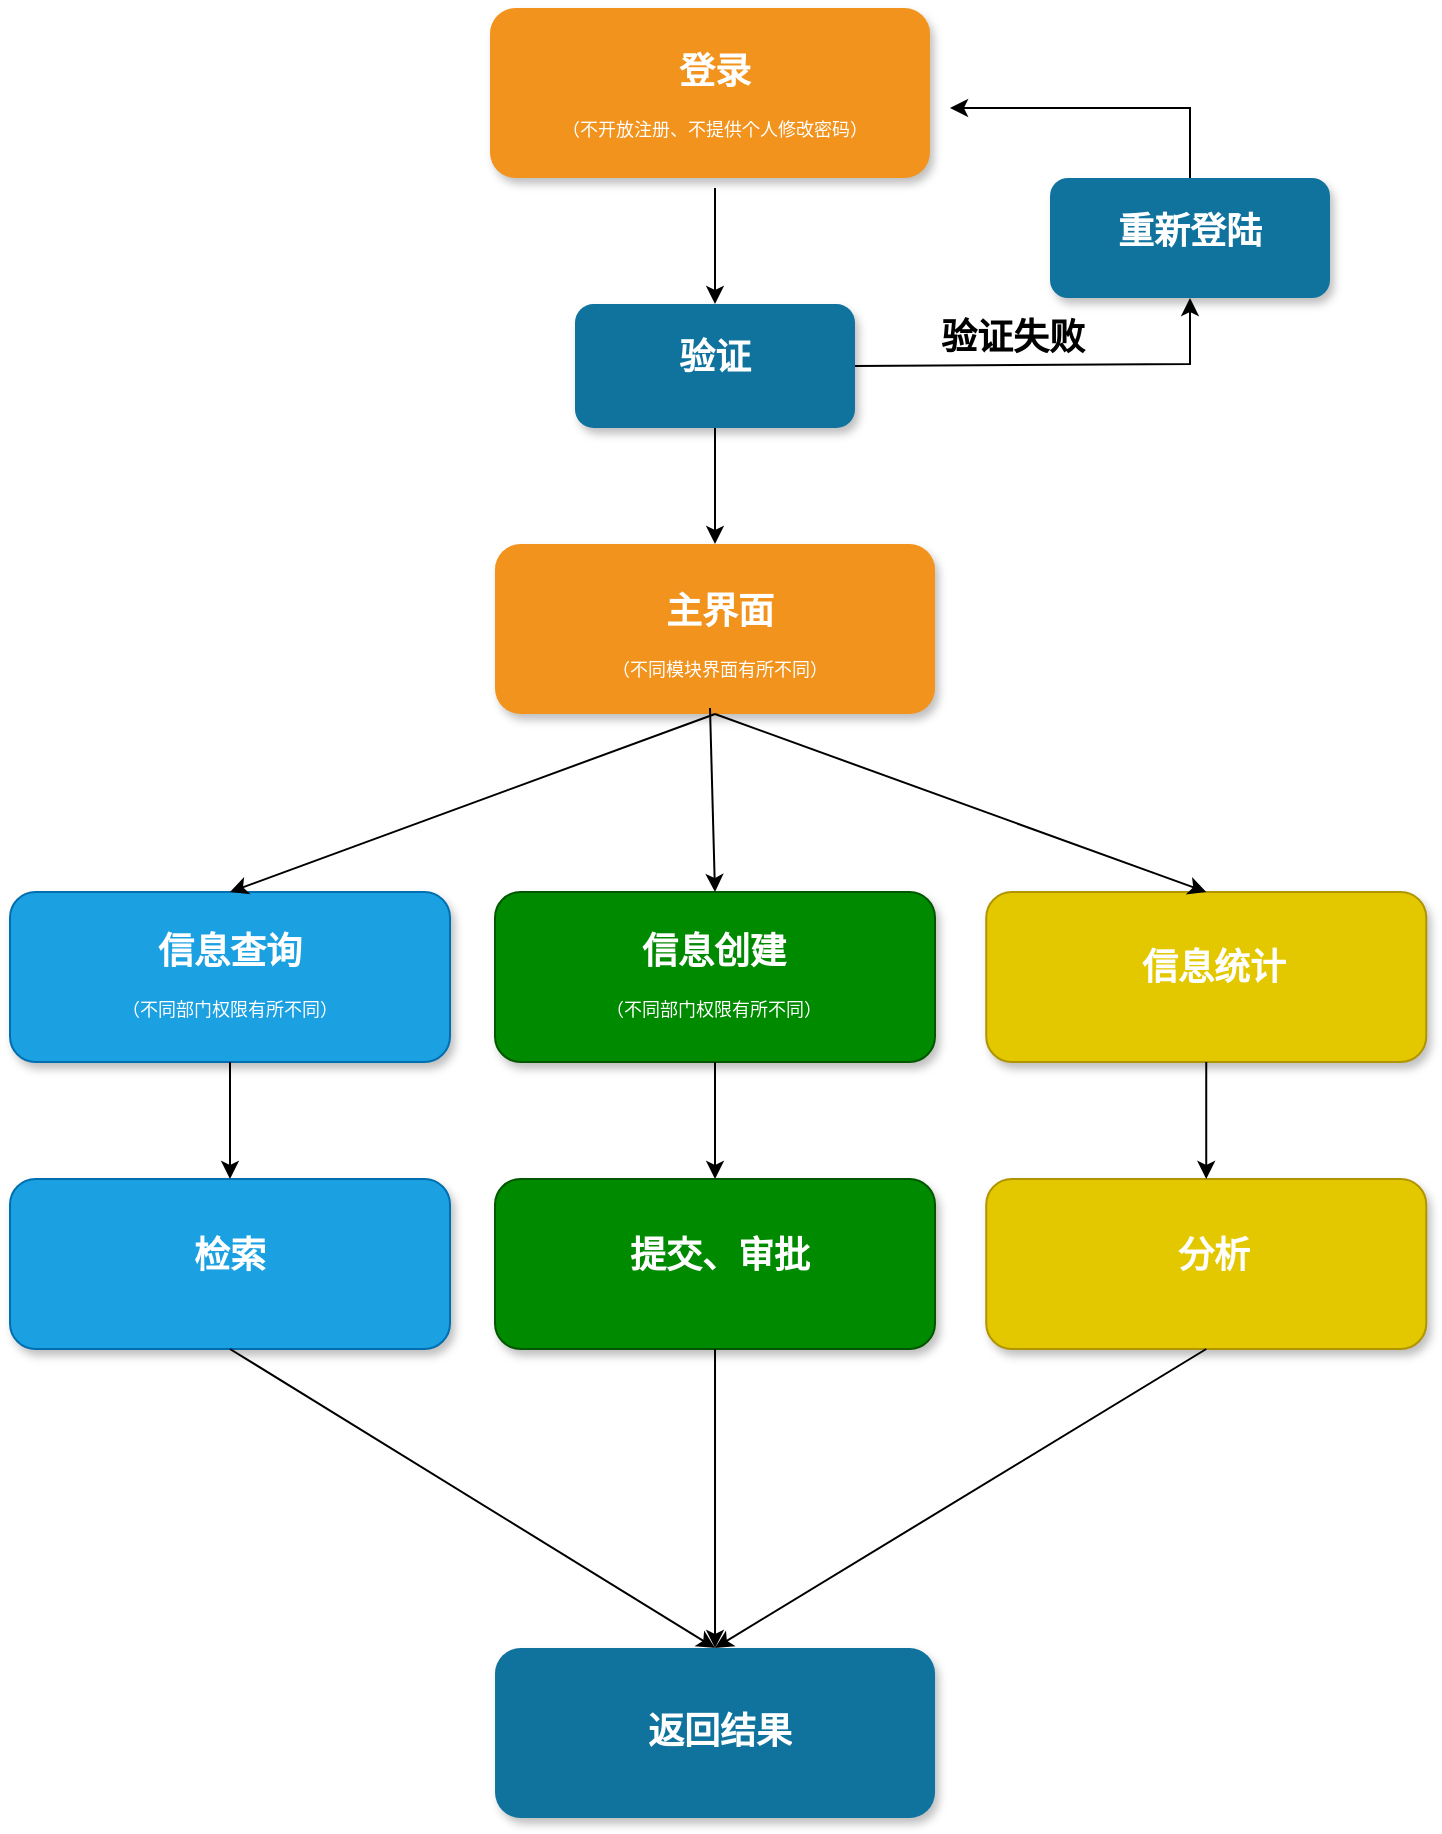 <mxfile version="18.1.1" type="github">
  <diagram name="Page-1" id="fbcf5db9-b524-4cd4-e4f3-379dc89c3999">
    <mxGraphModel dx="1038" dy="571" grid="1" gridSize="10" guides="1" tooltips="1" connect="1" arrows="1" fold="1" page="1" pageScale="1" pageWidth="850" pageHeight="1100" background="none" math="0" shadow="0">
      <root>
        <mxCell id="0" />
        <mxCell id="1" parent="0" />
        <mxCell id="2a0f93b5c73ef8e7-2" value="" style="rounded=1;whiteSpace=wrap;html=1;strokeColor=none;strokeWidth=1;fillColor=#F2931E;fontSize=13;fontColor=#FFFFFF;align=center;gradientColor=none;gradientDirection=east;verticalAlign=top;shadow=1;" parent="1" vertex="1">
          <mxGeometry x="290" y="40" width="220" height="85" as="geometry" />
        </mxCell>
        <mxCell id="2a0f93b5c73ef8e7-3" value="1" style="text;html=1;strokeColor=none;fillColor=none;align=center;verticalAlign=middle;whiteSpace=wrap;fontSize=30;fontColor=#FFFFFF;" parent="1" vertex="1">
          <mxGeometry x="180" y="168" width="40" height="20" as="geometry" />
        </mxCell>
        <mxCell id="2a0f93b5c73ef8e7-4" value="" style="rounded=1;whiteSpace=wrap;html=1;strokeColor=none;strokeWidth=1;fillColor=#10739E;fontSize=13;fontColor=#FFFFFF;align=center;gradientColor=none;gradientDirection=east;verticalAlign=top;shadow=1;" parent="1" vertex="1">
          <mxGeometry x="332.5" y="188" width="140" height="62" as="geometry" />
        </mxCell>
        <mxCell id="2a0f93b5c73ef8e7-6" value="" style="rounded=1;whiteSpace=wrap;html=1;strokeColor=none;strokeWidth=1;fillColor=#F2931E;fontSize=13;fontColor=#FFFFFF;align=center;gradientColor=none;gradientDirection=east;verticalAlign=top;shadow=1;" parent="1" vertex="1">
          <mxGeometry x="292.5" y="308" width="220" height="85" as="geometry" />
        </mxCell>
        <mxCell id="2a0f93b5c73ef8e7-7" value="3" style="text;html=1;strokeColor=none;fillColor=none;align=center;verticalAlign=middle;whiteSpace=wrap;fontSize=30;fontColor=#FFFFFF;" parent="1" vertex="1">
          <mxGeometry x="180" y="393" width="40" height="20" as="geometry" />
        </mxCell>
        <mxCell id="2a0f93b5c73ef8e7-9" value="4" style="text;html=1;strokeColor=none;fillColor=none;align=center;verticalAlign=middle;whiteSpace=wrap;fontSize=30;fontColor=#FFFFFF;" parent="1" vertex="1">
          <mxGeometry x="350" y="508" width="40" height="20" as="geometry" />
        </mxCell>
        <mxCell id="2a0f93b5c73ef8e7-11" value="5" style="text;html=1;strokeColor=none;fillColor=none;align=center;verticalAlign=middle;whiteSpace=wrap;fontSize=30;fontColor=#FFFFFF;" parent="1" vertex="1">
          <mxGeometry x="174.99" y="624" width="40" height="20" as="geometry" />
        </mxCell>
        <mxCell id="2a0f93b5c73ef8e7-13" value="6" style="text;html=1;strokeColor=none;fillColor=none;align=center;verticalAlign=middle;whiteSpace=wrap;fontSize=30;fontColor=#FFFFFF;" parent="1" vertex="1">
          <mxGeometry x="344.99" y="739" width="40" height="20" as="geometry" />
        </mxCell>
        <mxCell id="2a0f93b5c73ef8e7-16" value="" style="rounded=1;whiteSpace=wrap;html=1;strokeColor=none;strokeWidth=1;fillColor=#10739E;fontSize=13;fontColor=#FFFFFF;align=center;gradientColor=none;gradientDirection=east;verticalAlign=top;shadow=1;" parent="1" vertex="1">
          <mxGeometry x="292.51" y="860" width="220" height="85" as="geometry" />
        </mxCell>
        <mxCell id="2a0f93b5c73ef8e7-18" value="&lt;h1&gt;登录&lt;/h1&gt;&lt;div&gt;（不开放注册、不提供个人修改密码）&lt;/div&gt;" style="text;html=1;spacing=5;spacingTop=-20;whiteSpace=wrap;overflow=hidden;strokeColor=none;strokeWidth=4;fillColor=none;gradientColor=#007FFF;fontSize=9;fontColor=#FFFFFF;align=center;" parent="1" vertex="1">
          <mxGeometry x="295" y="60" width="215" height="70" as="geometry" />
        </mxCell>
        <mxCell id="2a0f93b5c73ef8e7-19" value="&lt;h1&gt;验证&lt;/h1&gt;&lt;p&gt;&lt;br&gt;&lt;/p&gt;" style="text;html=1;spacing=5;spacingTop=-20;whiteSpace=wrap;overflow=hidden;strokeColor=none;strokeWidth=4;fillColor=none;gradientColor=#007FFF;fontSize=9;fontColor=#FFFFFF;align=center;" parent="1" vertex="1">
          <mxGeometry x="351.25" y="203" width="102.5" height="30" as="geometry" />
        </mxCell>
        <mxCell id="2a0f93b5c73ef8e7-20" value="&lt;h1&gt;主界面&lt;/h1&gt;&lt;p&gt;（不同模块界面有所不同）&lt;/p&gt;" style="text;html=1;spacing=5;spacingTop=-20;whiteSpace=wrap;overflow=hidden;strokeColor=none;strokeWidth=4;fillColor=none;gradientColor=#007FFF;fontSize=9;fontColor=#FFFFFF;align=center;" parent="1" vertex="1">
          <mxGeometry x="323.13" y="330" width="163.75" height="50" as="geometry" />
        </mxCell>
        <mxCell id="7wBidrZgz0czMCjT9D3W-1" value="" style="endArrow=classic;html=1;rounded=0;fontSize=25;exitX=0.5;exitY=1;exitDx=0;exitDy=0;" parent="1" source="2a0f93b5c73ef8e7-18" target="2a0f93b5c73ef8e7-4" edge="1">
          <mxGeometry width="50" height="50" relative="1" as="geometry">
            <mxPoint x="400" y="320" as="sourcePoint" />
            <mxPoint x="450" y="270" as="targetPoint" />
          </mxGeometry>
        </mxCell>
        <mxCell id="7wBidrZgz0czMCjT9D3W-2" value="" style="endArrow=classic;html=1;rounded=0;fontSize=25;exitX=1;exitY=0.5;exitDx=0;exitDy=0;entryX=0.5;entryY=1;entryDx=0;entryDy=0;" parent="1" source="2a0f93b5c73ef8e7-4" target="7wBidrZgz0czMCjT9D3W-3" edge="1">
          <mxGeometry width="50" height="50" relative="1" as="geometry">
            <mxPoint x="400" y="320" as="sourcePoint" />
            <mxPoint x="600" y="190" as="targetPoint" />
            <Array as="points">
              <mxPoint x="640" y="218" />
            </Array>
          </mxGeometry>
        </mxCell>
        <mxCell id="7wBidrZgz0czMCjT9D3W-3" value="" style="rounded=1;whiteSpace=wrap;html=1;strokeColor=none;strokeWidth=1;fillColor=#10739E;fontSize=13;fontColor=#FFFFFF;align=center;gradientColor=none;gradientDirection=east;verticalAlign=top;shadow=1;" parent="1" vertex="1">
          <mxGeometry x="570" y="125" width="140" height="60" as="geometry" />
        </mxCell>
        <mxCell id="7wBidrZgz0czMCjT9D3W-4" value="&lt;h1&gt;重新登陆&lt;/h1&gt;&lt;p&gt;&lt;br&gt;&lt;/p&gt;" style="text;html=1;spacing=5;spacingTop=-20;whiteSpace=wrap;overflow=hidden;strokeColor=none;strokeWidth=4;fillColor=none;gradientColor=#007FFF;fontSize=9;fontColor=#FFFFFF;align=center;" parent="1" vertex="1">
          <mxGeometry x="560" y="139.5" width="160" height="77" as="geometry" />
        </mxCell>
        <mxCell id="7wBidrZgz0czMCjT9D3W-5" value="" style="endArrow=classic;html=1;rounded=0;fontSize=25;exitX=0.5;exitY=0;exitDx=0;exitDy=0;" parent="1" source="7wBidrZgz0czMCjT9D3W-3" edge="1">
          <mxGeometry width="50" height="50" relative="1" as="geometry">
            <mxPoint x="400" y="320" as="sourcePoint" />
            <mxPoint x="520" y="90" as="targetPoint" />
            <Array as="points">
              <mxPoint x="640" y="90" />
            </Array>
          </mxGeometry>
        </mxCell>
        <mxCell id="7wBidrZgz0czMCjT9D3W-6" value="&lt;h1&gt;&lt;font color=&quot;#000000&quot;&gt;验证失败&lt;/font&gt;&lt;/h1&gt;" style="text;html=1;spacing=5;spacingTop=-20;whiteSpace=wrap;overflow=hidden;strokeColor=none;strokeWidth=4;fillColor=none;gradientColor=#007FFF;fontSize=9;fontColor=#FFFFFF;align=center;" parent="1" vertex="1">
          <mxGeometry x="500" y="193" width="102.5" height="40" as="geometry" />
        </mxCell>
        <mxCell id="7wBidrZgz0czMCjT9D3W-10" value="" style="endArrow=classic;html=1;rounded=0;fontSize=25;fontColor=#000000;exitX=0.5;exitY=1;exitDx=0;exitDy=0;entryX=0.5;entryY=0;entryDx=0;entryDy=0;" parent="1" source="2a0f93b5c73ef8e7-4" target="2a0f93b5c73ef8e7-6" edge="1">
          <mxGeometry width="50" height="50" relative="1" as="geometry">
            <mxPoint x="380" y="290" as="sourcePoint" />
            <mxPoint x="440" y="300" as="targetPoint" />
          </mxGeometry>
        </mxCell>
        <mxCell id="7wBidrZgz0czMCjT9D3W-11" value="" style="rounded=1;whiteSpace=wrap;html=1;strokeColor=#006EAF;strokeWidth=1;fillColor=#1ba1e2;fontSize=13;align=center;gradientDirection=east;verticalAlign=top;shadow=1;fontColor=#ffffff;" parent="1" vertex="1">
          <mxGeometry x="50" y="482" width="220" height="85" as="geometry" />
        </mxCell>
        <mxCell id="7wBidrZgz0czMCjT9D3W-12" value="&lt;h1&gt;信息查询&lt;/h1&gt;&lt;p&gt;（不同部门权限有所不同）&lt;/p&gt;" style="text;html=1;spacing=5;spacingTop=-20;whiteSpace=wrap;overflow=hidden;strokeColor=none;strokeWidth=4;fillColor=none;gradientColor=#007FFF;fontSize=9;fontColor=#FFFFFF;align=center;" parent="1" vertex="1">
          <mxGeometry x="81.88" y="500" width="156.25" height="50" as="geometry" />
        </mxCell>
        <mxCell id="7wBidrZgz0czMCjT9D3W-14" value="" style="endArrow=classic;html=1;rounded=0;fontSize=25;fontColor=#000000;exitX=0.5;exitY=1;exitDx=0;exitDy=0;entryX=0.5;entryY=0;entryDx=0;entryDy=0;" parent="1" source="2a0f93b5c73ef8e7-6" target="7wBidrZgz0czMCjT9D3W-11" edge="1">
          <mxGeometry width="50" height="50" relative="1" as="geometry">
            <mxPoint x="400" y="450" as="sourcePoint" />
            <mxPoint x="450" y="400" as="targetPoint" />
          </mxGeometry>
        </mxCell>
        <mxCell id="7wBidrZgz0czMCjT9D3W-18" value="" style="rounded=1;whiteSpace=wrap;html=1;strokeColor=#005700;strokeWidth=1;fillColor=#008a00;fontSize=13;align=center;gradientDirection=east;verticalAlign=top;shadow=1;fontColor=#ffffff;" parent="1" vertex="1">
          <mxGeometry x="292.5" y="482" width="220" height="85" as="geometry" />
        </mxCell>
        <mxCell id="7wBidrZgz0czMCjT9D3W-19" value="&lt;h1&gt;信息创建&lt;/h1&gt;&lt;p&gt;（不同部门权限有所不同）&lt;/p&gt;" style="text;html=1;spacing=5;spacingTop=-20;whiteSpace=wrap;overflow=hidden;strokeColor=none;strokeWidth=4;fillColor=none;gradientColor=#007FFF;fontSize=9;fontColor=#FFFFFF;align=center;" parent="1" vertex="1">
          <mxGeometry x="324.38" y="499.5" width="156.25" height="50" as="geometry" />
        </mxCell>
        <mxCell id="7wBidrZgz0czMCjT9D3W-21" value="" style="endArrow=classic;html=1;rounded=0;fontSize=25;fontColor=#000000;entryX=0.5;entryY=0;entryDx=0;entryDy=0;" parent="1" target="7wBidrZgz0czMCjT9D3W-18" edge="1">
          <mxGeometry width="50" height="50" relative="1" as="geometry">
            <mxPoint x="400" y="390" as="sourcePoint" />
            <mxPoint x="430" y="430" as="targetPoint" />
          </mxGeometry>
        </mxCell>
        <mxCell id="7wBidrZgz0czMCjT9D3W-22" value="4" style="text;html=1;strokeColor=none;fillColor=none;align=center;verticalAlign=middle;whiteSpace=wrap;fontSize=30;fontColor=#FFFFFF;" parent="1" vertex="1">
          <mxGeometry x="538.12" y="575.5" width="40" height="20" as="geometry" />
        </mxCell>
        <mxCell id="7wBidrZgz0czMCjT9D3W-24" value="" style="rounded=1;whiteSpace=wrap;html=1;strokeColor=#B09500;strokeWidth=1;fillColor=#e3c800;fontSize=13;fontColor=#000000;align=center;gradientDirection=east;verticalAlign=top;shadow=1;" parent="1" vertex="1">
          <mxGeometry x="538.12" y="482" width="220" height="85" as="geometry" />
        </mxCell>
        <mxCell id="7wBidrZgz0czMCjT9D3W-25" value="&lt;h1&gt;信息统计&lt;/h1&gt;&lt;p&gt;&lt;br&gt;&lt;/p&gt;" style="text;html=1;spacing=5;spacingTop=-20;whiteSpace=wrap;overflow=hidden;strokeColor=none;strokeWidth=4;fillColor=none;gradientColor=#007FFF;fontSize=9;fontColor=#FFFFFF;align=center;" parent="1" vertex="1">
          <mxGeometry x="574.07" y="508" width="156.25" height="50" as="geometry" />
        </mxCell>
        <mxCell id="7wBidrZgz0czMCjT9D3W-26" value="" style="endArrow=classic;html=1;rounded=0;fontSize=25;fontColor=#000000;exitX=0.5;exitY=1;exitDx=0;exitDy=0;entryX=0.5;entryY=0;entryDx=0;entryDy=0;" parent="1" source="2a0f93b5c73ef8e7-6" target="7wBidrZgz0czMCjT9D3W-24" edge="1">
          <mxGeometry width="50" height="50" relative="1" as="geometry">
            <mxPoint x="390" y="600" as="sourcePoint" />
            <mxPoint x="440" y="550" as="targetPoint" />
          </mxGeometry>
        </mxCell>
        <mxCell id="7wBidrZgz0czMCjT9D3W-27" value="4" style="text;html=1;strokeColor=none;fillColor=none;align=center;verticalAlign=middle;whiteSpace=wrap;fontSize=30;fontColor=#FFFFFF;" parent="1" vertex="1">
          <mxGeometry x="345.94" y="651.5" width="40" height="20" as="geometry" />
        </mxCell>
        <mxCell id="7wBidrZgz0czMCjT9D3W-28" value="" style="rounded=1;whiteSpace=wrap;html=1;strokeColor=#006EAF;strokeWidth=1;fillColor=#1ba1e2;fontSize=13;align=center;gradientDirection=east;verticalAlign=top;shadow=1;fontColor=#ffffff;" parent="1" vertex="1">
          <mxGeometry x="50.0" y="625.5" width="220" height="85" as="geometry" />
        </mxCell>
        <mxCell id="7wBidrZgz0czMCjT9D3W-29" value="&lt;h1&gt;检索&lt;/h1&gt;&lt;p&gt;&lt;br&gt;&lt;/p&gt;" style="text;html=1;spacing=5;spacingTop=-20;whiteSpace=wrap;overflow=hidden;strokeColor=none;strokeWidth=4;fillColor=none;gradientColor=#007FFF;fontSize=9;fontColor=#FFFFFF;align=center;" parent="1" vertex="1">
          <mxGeometry x="81.88" y="651.5" width="156.25" height="50" as="geometry" />
        </mxCell>
        <mxCell id="7wBidrZgz0czMCjT9D3W-30" value="" style="rounded=1;whiteSpace=wrap;html=1;strokeColor=#005700;strokeWidth=1;fillColor=#008a00;fontSize=13;fontColor=#ffffff;align=center;gradientDirection=east;verticalAlign=top;shadow=1;" parent="1" vertex="1">
          <mxGeometry x="292.51" y="625.5" width="220" height="85" as="geometry" />
        </mxCell>
        <mxCell id="7wBidrZgz0czMCjT9D3W-31" value="&lt;h1&gt;提交、审批&lt;/h1&gt;&lt;p&gt;&lt;br&gt;&lt;/p&gt;" style="text;html=1;spacing=5;spacingTop=-20;whiteSpace=wrap;overflow=hidden;strokeColor=none;strokeWidth=4;fillColor=none;gradientColor=#007FFF;fontSize=9;fontColor=#FFFFFF;align=center;" parent="1" vertex="1">
          <mxGeometry x="326.88" y="651.5" width="156.25" height="50" as="geometry" />
        </mxCell>
        <mxCell id="7wBidrZgz0czMCjT9D3W-33" value="" style="rounded=1;whiteSpace=wrap;html=1;strokeColor=#B09500;strokeWidth=1;fillColor=#e3c800;fontSize=13;fontColor=#000000;align=center;gradientDirection=east;verticalAlign=top;shadow=1;" parent="1" vertex="1">
          <mxGeometry x="538.12" y="625.5" width="220" height="85" as="geometry" />
        </mxCell>
        <mxCell id="7wBidrZgz0czMCjT9D3W-34" value="&lt;h1&gt;分析&lt;/h1&gt;&lt;p&gt;&lt;br&gt;&lt;/p&gt;" style="text;html=1;spacing=5;spacingTop=-20;whiteSpace=wrap;overflow=hidden;strokeColor=none;strokeWidth=4;fillColor=none;gradientColor=#007FFF;fontSize=9;fontColor=#FFFFFF;align=center;" parent="1" vertex="1">
          <mxGeometry x="574.07" y="651.5" width="156.25" height="50" as="geometry" />
        </mxCell>
        <mxCell id="7wBidrZgz0czMCjT9D3W-35" value="" style="endArrow=classic;html=1;rounded=0;fontSize=25;fontColor=#000000;exitX=0.5;exitY=1;exitDx=0;exitDy=0;entryX=0.5;entryY=0;entryDx=0;entryDy=0;" parent="1" source="7wBidrZgz0czMCjT9D3W-11" target="7wBidrZgz0czMCjT9D3W-28" edge="1">
          <mxGeometry width="50" height="50" relative="1" as="geometry">
            <mxPoint x="390" y="690" as="sourcePoint" />
            <mxPoint x="440" y="640" as="targetPoint" />
          </mxGeometry>
        </mxCell>
        <mxCell id="7wBidrZgz0czMCjT9D3W-36" value="" style="endArrow=classic;html=1;rounded=0;fontSize=25;fontColor=#000000;exitX=0.5;exitY=1;exitDx=0;exitDy=0;entryX=0.5;entryY=0;entryDx=0;entryDy=0;" parent="1" source="7wBidrZgz0czMCjT9D3W-18" target="7wBidrZgz0czMCjT9D3W-30" edge="1">
          <mxGeometry width="50" height="50" relative="1" as="geometry">
            <mxPoint x="350" y="630" as="sourcePoint" />
            <mxPoint x="400" y="580" as="targetPoint" />
          </mxGeometry>
        </mxCell>
        <mxCell id="7wBidrZgz0czMCjT9D3W-37" value="" style="endArrow=classic;html=1;rounded=0;fontSize=25;fontColor=#000000;exitX=0.5;exitY=1;exitDx=0;exitDy=0;entryX=0.5;entryY=0;entryDx=0;entryDy=0;" parent="1" source="7wBidrZgz0czMCjT9D3W-24" target="7wBidrZgz0czMCjT9D3W-33" edge="1">
          <mxGeometry width="50" height="50" relative="1" as="geometry">
            <mxPoint x="650" y="630" as="sourcePoint" />
            <mxPoint x="700" y="580" as="targetPoint" />
          </mxGeometry>
        </mxCell>
        <mxCell id="7wBidrZgz0czMCjT9D3W-38" value="" style="endArrow=classic;html=1;rounded=0;fontSize=25;fontColor=#000000;exitX=0.5;exitY=1;exitDx=0;exitDy=0;entryX=0.5;entryY=0;entryDx=0;entryDy=0;" parent="1" source="7wBidrZgz0czMCjT9D3W-28" target="2a0f93b5c73ef8e7-16" edge="1">
          <mxGeometry width="50" height="50" relative="1" as="geometry">
            <mxPoint x="135" y="820" as="sourcePoint" />
            <mxPoint x="410" y="850" as="targetPoint" />
          </mxGeometry>
        </mxCell>
        <mxCell id="7wBidrZgz0czMCjT9D3W-39" value="" style="endArrow=classic;html=1;rounded=0;fontSize=25;fontColor=#000000;exitX=0.5;exitY=1;exitDx=0;exitDy=0;entryX=0.5;entryY=0;entryDx=0;entryDy=0;" parent="1" source="7wBidrZgz0czMCjT9D3W-30" target="2a0f93b5c73ef8e7-16" edge="1">
          <mxGeometry width="50" height="50" relative="1" as="geometry">
            <mxPoint x="440" y="810" as="sourcePoint" />
            <mxPoint x="490" y="760" as="targetPoint" />
          </mxGeometry>
        </mxCell>
        <mxCell id="7wBidrZgz0czMCjT9D3W-40" value="" style="endArrow=classic;html=1;rounded=0;fontSize=25;fontColor=#000000;exitX=0.5;exitY=1;exitDx=0;exitDy=0;entryX=0.5;entryY=0;entryDx=0;entryDy=0;" parent="1" source="7wBidrZgz0czMCjT9D3W-33" target="2a0f93b5c73ef8e7-16" edge="1">
          <mxGeometry width="50" height="50" relative="1" as="geometry">
            <mxPoint x="600" y="810" as="sourcePoint" />
            <mxPoint x="650" y="760" as="targetPoint" />
          </mxGeometry>
        </mxCell>
        <mxCell id="7wBidrZgz0czMCjT9D3W-41" value="&lt;h1&gt;返回结果&lt;/h1&gt;&lt;p&gt;&lt;br&gt;&lt;/p&gt;" style="text;html=1;spacing=5;spacingTop=-20;whiteSpace=wrap;overflow=hidden;strokeColor=none;strokeWidth=4;fillColor=none;gradientColor=#007FFF;fontSize=9;fontColor=#FFFFFF;align=center;" parent="1" vertex="1">
          <mxGeometry x="326.88" y="890" width="156.25" height="50" as="geometry" />
        </mxCell>
      </root>
    </mxGraphModel>
  </diagram>
</mxfile>
